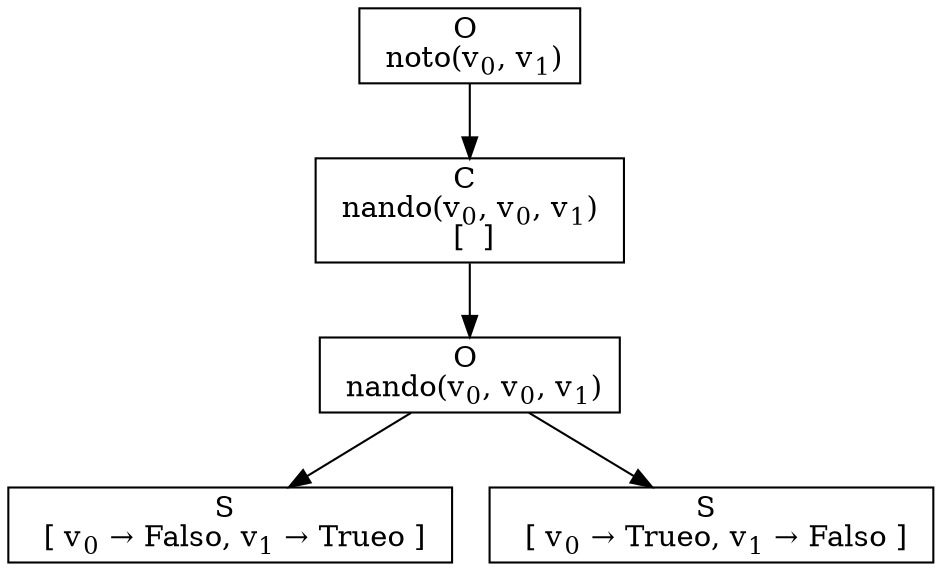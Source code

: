digraph {
    graph [rankdir=TB
          ,bgcolor=transparent];
    node [shape=box
         ,fillcolor=white
         ,style=filled];
    0 [label=<O <BR/> noto(v<SUB>0</SUB>, v<SUB>1</SUB>)>];
    1 [label=<C <BR/> nando(v<SUB>0</SUB>, v<SUB>0</SUB>, v<SUB>1</SUB>) <BR/>  [  ] >];
    2 [label=<O <BR/> nando(v<SUB>0</SUB>, v<SUB>0</SUB>, v<SUB>1</SUB>)>];
    3 [label=<S <BR/>  [ v<SUB>0</SUB> &rarr; Falso, v<SUB>1</SUB> &rarr; Trueo ] >];
    4 [label=<S <BR/>  [ v<SUB>0</SUB> &rarr; Trueo, v<SUB>1</SUB> &rarr; Falso ] >];
    0 -> 1 [label=""];
    1 -> 2 [label=""];
    2 -> 3 [label=""];
    2 -> 4 [label=""];
}
